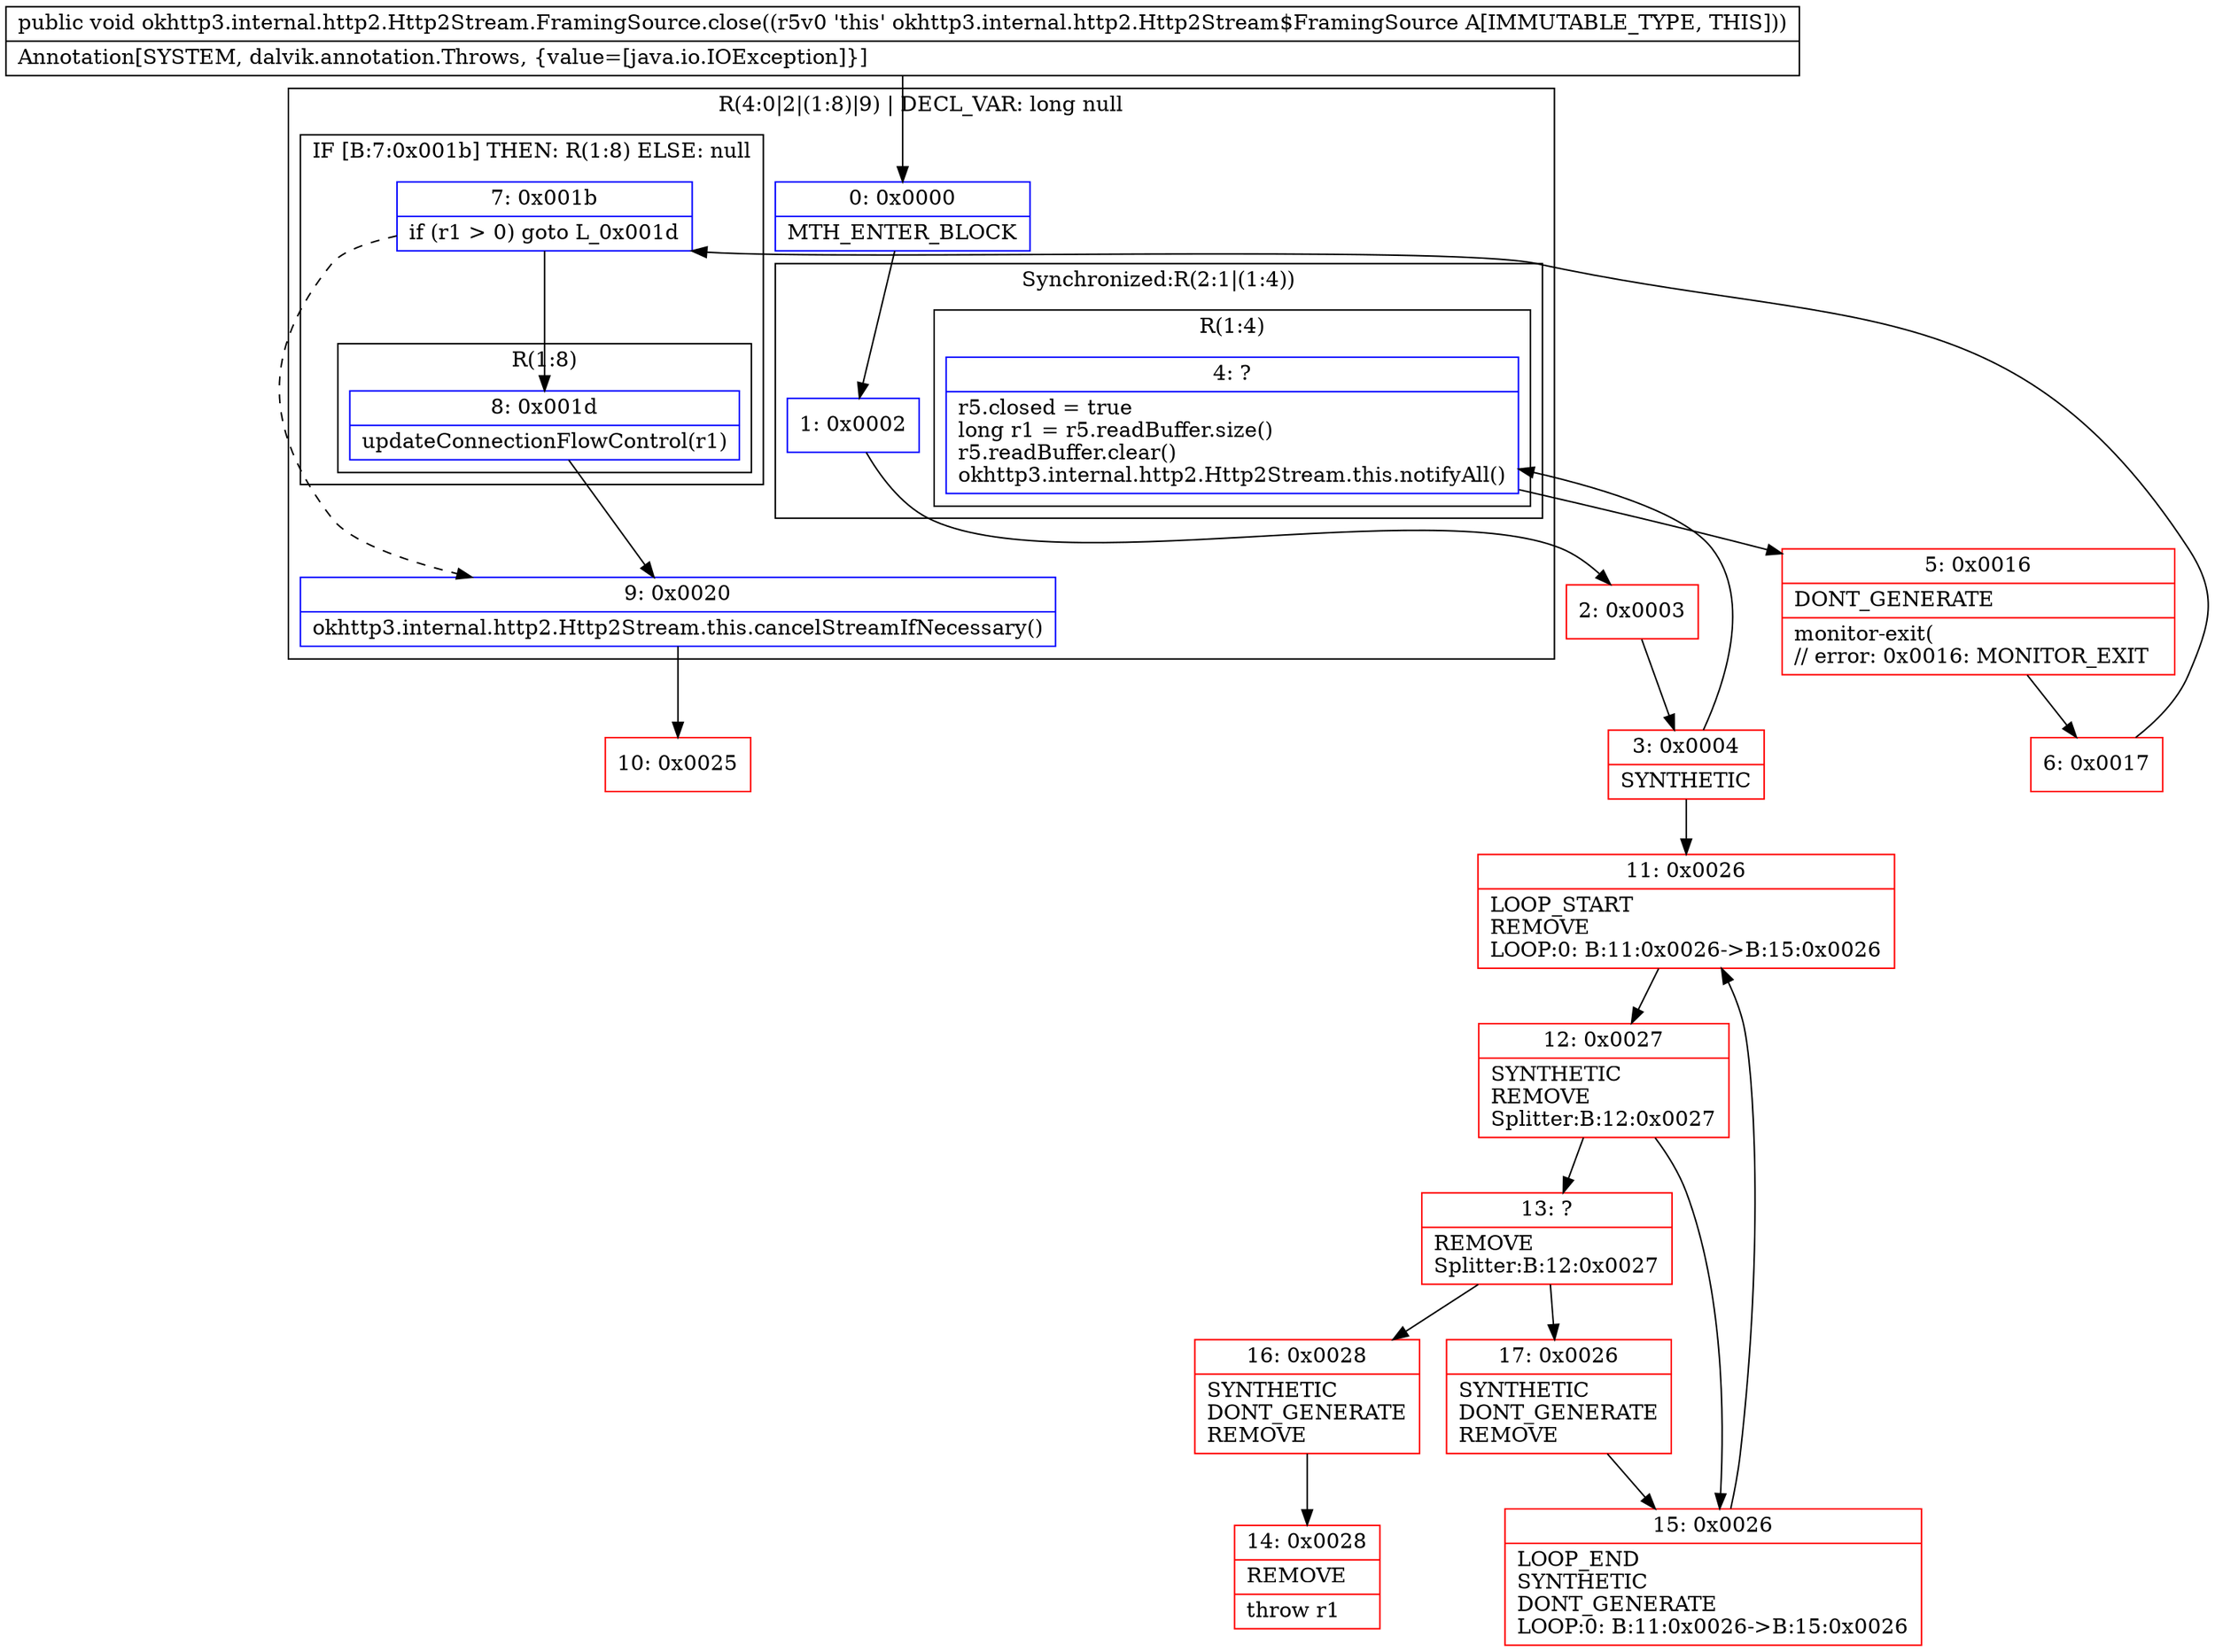 digraph "CFG forokhttp3.internal.http2.Http2Stream.FramingSource.close()V" {
subgraph cluster_Region_501650989 {
label = "R(4:0|2|(1:8)|9) | DECL_VAR: long null\l";
node [shape=record,color=blue];
Node_0 [shape=record,label="{0\:\ 0x0000|MTH_ENTER_BLOCK\l}"];
subgraph cluster_SynchronizedRegion_1484197241 {
label = "Synchronized:R(2:1|(1:4))";
node [shape=record,color=blue];
Node_1 [shape=record,label="{1\:\ 0x0002}"];
subgraph cluster_Region_1968197740 {
label = "R(1:4)";
node [shape=record,color=blue];
Node_4 [shape=record,label="{4\:\ ?|r5.closed = true\llong r1 = r5.readBuffer.size()\lr5.readBuffer.clear()\lokhttp3.internal.http2.Http2Stream.this.notifyAll()\l}"];
}
}
subgraph cluster_IfRegion_1168258441 {
label = "IF [B:7:0x001b] THEN: R(1:8) ELSE: null";
node [shape=record,color=blue];
Node_7 [shape=record,label="{7\:\ 0x001b|if (r1 \> 0) goto L_0x001d\l}"];
subgraph cluster_Region_1218211326 {
label = "R(1:8)";
node [shape=record,color=blue];
Node_8 [shape=record,label="{8\:\ 0x001d|updateConnectionFlowControl(r1)\l}"];
}
}
Node_9 [shape=record,label="{9\:\ 0x0020|okhttp3.internal.http2.Http2Stream.this.cancelStreamIfNecessary()\l}"];
}
Node_2 [shape=record,color=red,label="{2\:\ 0x0003}"];
Node_3 [shape=record,color=red,label="{3\:\ 0x0004|SYNTHETIC\l}"];
Node_5 [shape=record,color=red,label="{5\:\ 0x0016|DONT_GENERATE\l|monitor\-exit(\l\/\/ error: 0x0016: MONITOR_EXIT  \l}"];
Node_6 [shape=record,color=red,label="{6\:\ 0x0017}"];
Node_10 [shape=record,color=red,label="{10\:\ 0x0025}"];
Node_11 [shape=record,color=red,label="{11\:\ 0x0026|LOOP_START\lREMOVE\lLOOP:0: B:11:0x0026\-\>B:15:0x0026\l}"];
Node_12 [shape=record,color=red,label="{12\:\ 0x0027|SYNTHETIC\lREMOVE\lSplitter:B:12:0x0027\l}"];
Node_13 [shape=record,color=red,label="{13\:\ ?|REMOVE\lSplitter:B:12:0x0027\l}"];
Node_14 [shape=record,color=red,label="{14\:\ 0x0028|REMOVE\l|throw r1\l}"];
Node_15 [shape=record,color=red,label="{15\:\ 0x0026|LOOP_END\lSYNTHETIC\lDONT_GENERATE\lLOOP:0: B:11:0x0026\-\>B:15:0x0026\l}"];
Node_16 [shape=record,color=red,label="{16\:\ 0x0028|SYNTHETIC\lDONT_GENERATE\lREMOVE\l}"];
Node_17 [shape=record,color=red,label="{17\:\ 0x0026|SYNTHETIC\lDONT_GENERATE\lREMOVE\l}"];
MethodNode[shape=record,label="{public void okhttp3.internal.http2.Http2Stream.FramingSource.close((r5v0 'this' okhttp3.internal.http2.Http2Stream$FramingSource A[IMMUTABLE_TYPE, THIS]))  | Annotation[SYSTEM, dalvik.annotation.Throws, \{value=[java.io.IOException]\}]\l}"];
MethodNode -> Node_0;
Node_0 -> Node_1;
Node_1 -> Node_2;
Node_4 -> Node_5;
Node_7 -> Node_8;
Node_7 -> Node_9[style=dashed];
Node_8 -> Node_9;
Node_9 -> Node_10;
Node_2 -> Node_3;
Node_3 -> Node_4;
Node_3 -> Node_11;
Node_5 -> Node_6;
Node_6 -> Node_7;
Node_11 -> Node_12;
Node_12 -> Node_13;
Node_12 -> Node_15;
Node_13 -> Node_16;
Node_13 -> Node_17;
Node_15 -> Node_11;
Node_16 -> Node_14;
Node_17 -> Node_15;
}

